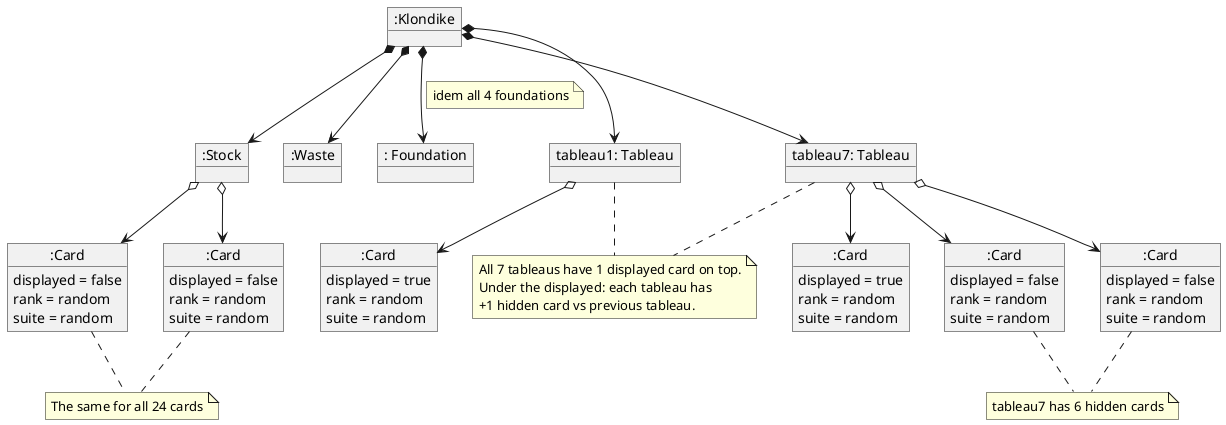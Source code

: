 @startuml

object ":Klondike" as klondike

object ":Stock" as stock

object ":Card" as cs1{
    displayed = false
    rank = random
    suite = random
}
object ":Card" as cs2{
    displayed = false
    rank = random
    suite = random
}

object ":Waste" as waste
object ": Foundation" as foundation

object "tableau1: Tableau" as tableau1

object ":Card" as ct1d{
    displayed = true
    rank = random
    suite = random
}

object "tableau7: Tableau" as tableau7

object ":Card" as ct2d{
    displayed = true
    rank = random
    suite = random
}
object ":Card" as ct2h1{
    displayed = false
    rank = random
    suite = random
}
object ":Card" as ct2h2{
    displayed = false
    rank = random
    suite = random
}

'klondike dependencies'
klondike *-down-> stock
klondike *-down-> waste
klondike *-down-> foundation
note on link
idem all 4 foundations
end note
klondike *-down-> tableau1
klondike *-down-> tableau7

note as tableauNote
All 7 tableaus have 1 displayed card on top.
Under the displayed: each tableau has
+1 hidden card vs previous tableau.
end note
tableau1..tableauNote
tableau7..tableauNote

'stock dependencies'
stock o-down-> cs1
stock o-down-> cs2

note as stockNote
The same for all 24 cards
end note
cs1..stockNote
cs2..stockNote

'tableau dependencies'
tableau1 o-down-> ct1d

tableau7 o-down-> ct2d
tableau7 o-down-> ct2h1
tableau7 o-down-> ct2h2

note as hiddenNote
tableau7 has 6 hidden cards
end note
ct2h1..hiddenNote
ct2h2..hiddenNote

@enduml